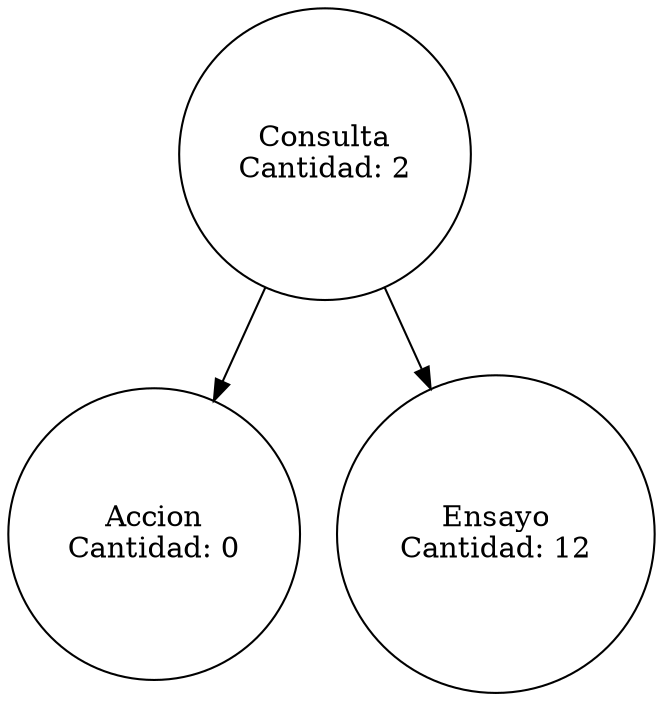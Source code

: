 digraph g{
node[shape = circle];
"Consulta\nCantidad: 2" -> "Accion\nCantidad: 0";
"Consulta\nCantidad: 2" -> "Ensayo\nCantidad: 12";
}